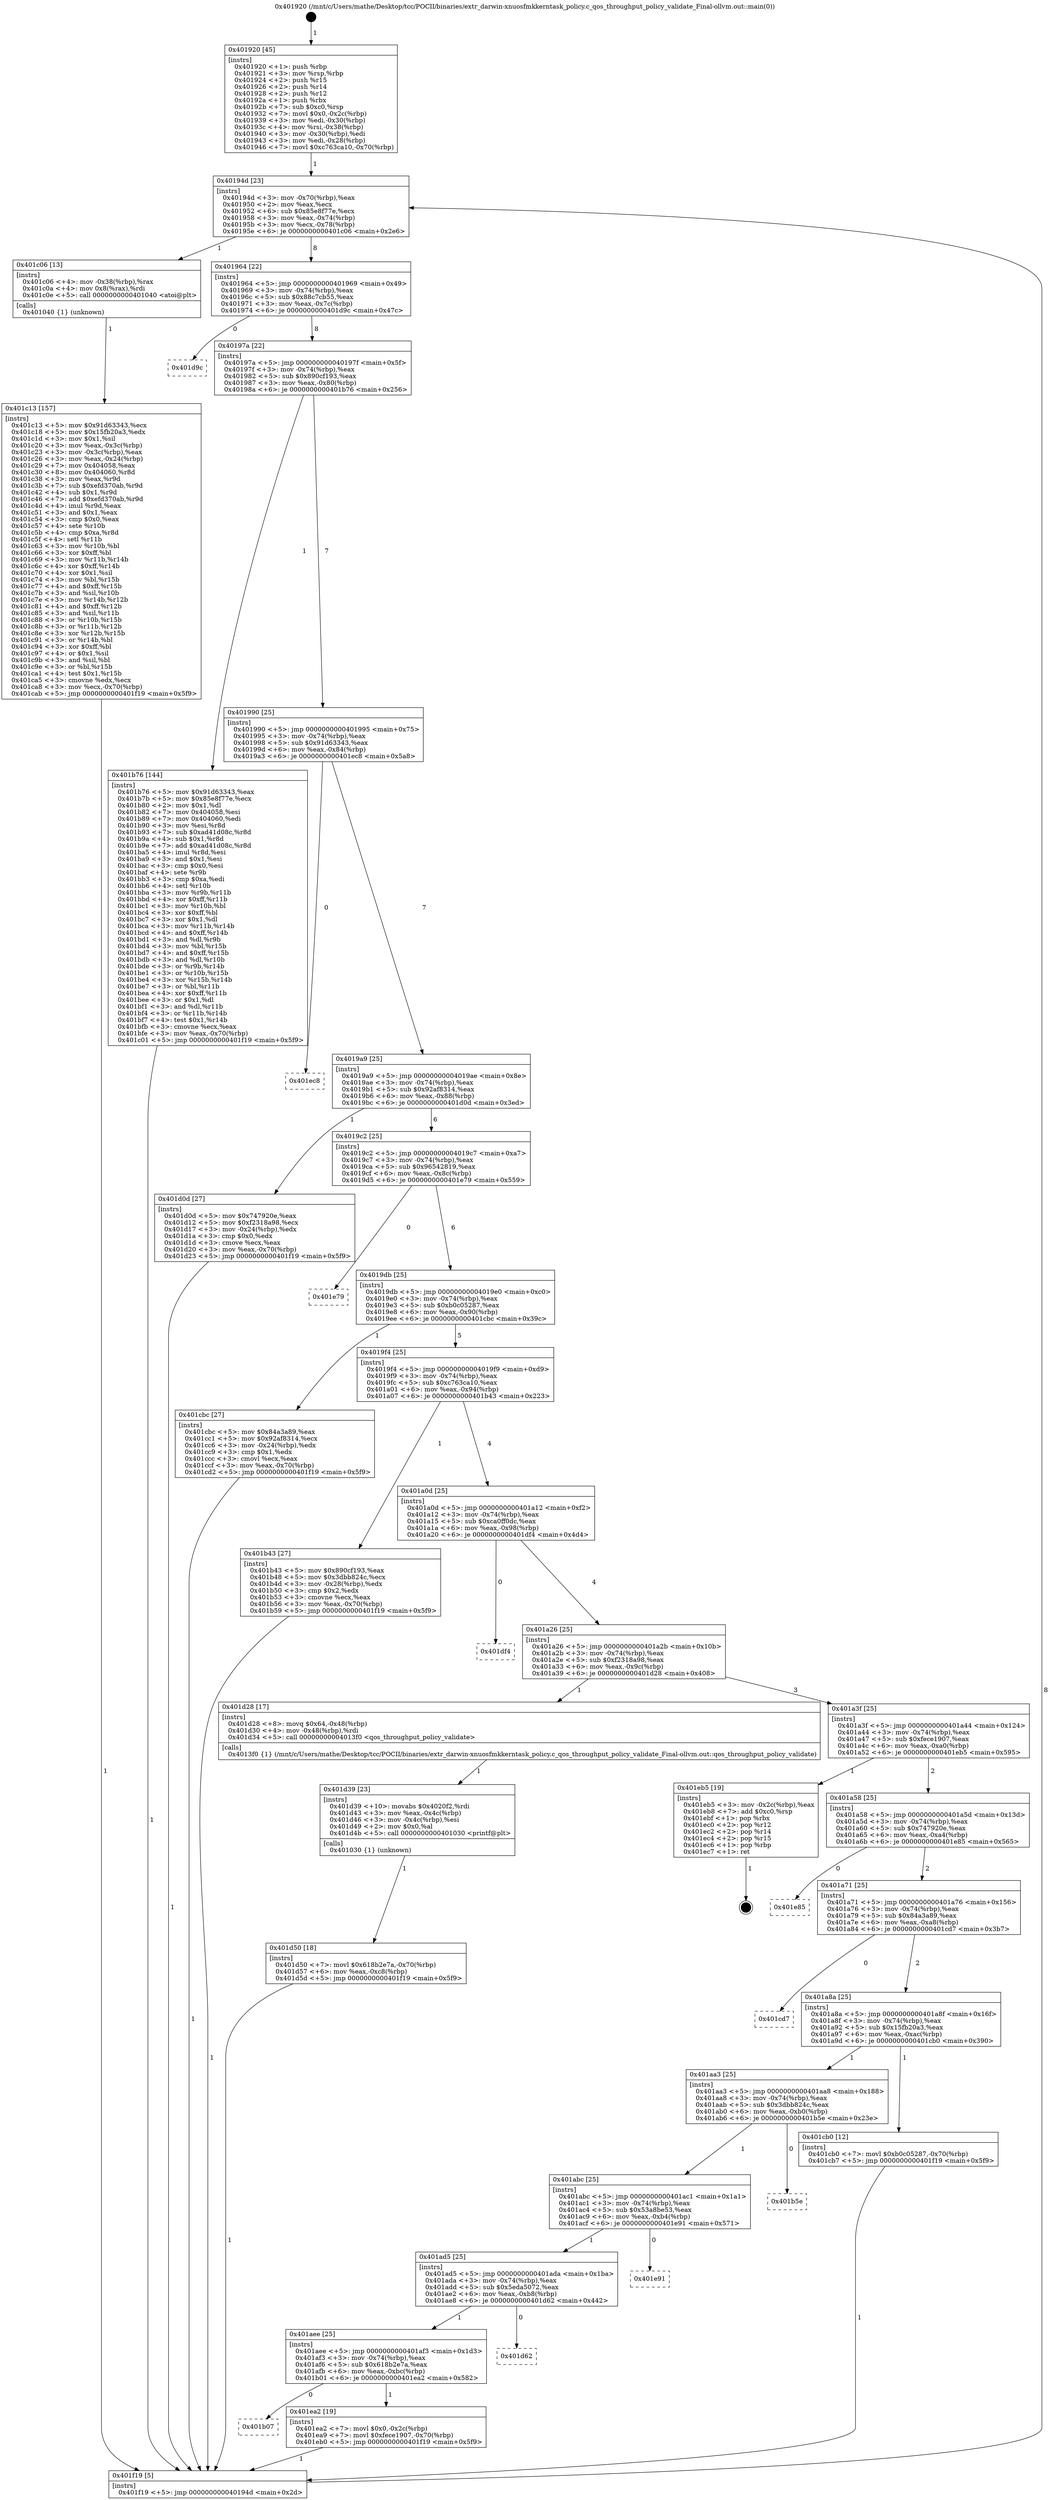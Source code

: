 digraph "0x401920" {
  label = "0x401920 (/mnt/c/Users/mathe/Desktop/tcc/POCII/binaries/extr_darwin-xnuosfmkkerntask_policy.c_qos_throughput_policy_validate_Final-ollvm.out::main(0))"
  labelloc = "t"
  node[shape=record]

  Entry [label="",width=0.3,height=0.3,shape=circle,fillcolor=black,style=filled]
  "0x40194d" [label="{
     0x40194d [23]\l
     | [instrs]\l
     &nbsp;&nbsp;0x40194d \<+3\>: mov -0x70(%rbp),%eax\l
     &nbsp;&nbsp;0x401950 \<+2\>: mov %eax,%ecx\l
     &nbsp;&nbsp;0x401952 \<+6\>: sub $0x85e8f77e,%ecx\l
     &nbsp;&nbsp;0x401958 \<+3\>: mov %eax,-0x74(%rbp)\l
     &nbsp;&nbsp;0x40195b \<+3\>: mov %ecx,-0x78(%rbp)\l
     &nbsp;&nbsp;0x40195e \<+6\>: je 0000000000401c06 \<main+0x2e6\>\l
  }"]
  "0x401c06" [label="{
     0x401c06 [13]\l
     | [instrs]\l
     &nbsp;&nbsp;0x401c06 \<+4\>: mov -0x38(%rbp),%rax\l
     &nbsp;&nbsp;0x401c0a \<+4\>: mov 0x8(%rax),%rdi\l
     &nbsp;&nbsp;0x401c0e \<+5\>: call 0000000000401040 \<atoi@plt\>\l
     | [calls]\l
     &nbsp;&nbsp;0x401040 \{1\} (unknown)\l
  }"]
  "0x401964" [label="{
     0x401964 [22]\l
     | [instrs]\l
     &nbsp;&nbsp;0x401964 \<+5\>: jmp 0000000000401969 \<main+0x49\>\l
     &nbsp;&nbsp;0x401969 \<+3\>: mov -0x74(%rbp),%eax\l
     &nbsp;&nbsp;0x40196c \<+5\>: sub $0x88c7cb55,%eax\l
     &nbsp;&nbsp;0x401971 \<+3\>: mov %eax,-0x7c(%rbp)\l
     &nbsp;&nbsp;0x401974 \<+6\>: je 0000000000401d9c \<main+0x47c\>\l
  }"]
  Exit [label="",width=0.3,height=0.3,shape=circle,fillcolor=black,style=filled,peripheries=2]
  "0x401d9c" [label="{
     0x401d9c\l
  }", style=dashed]
  "0x40197a" [label="{
     0x40197a [22]\l
     | [instrs]\l
     &nbsp;&nbsp;0x40197a \<+5\>: jmp 000000000040197f \<main+0x5f\>\l
     &nbsp;&nbsp;0x40197f \<+3\>: mov -0x74(%rbp),%eax\l
     &nbsp;&nbsp;0x401982 \<+5\>: sub $0x890cf193,%eax\l
     &nbsp;&nbsp;0x401987 \<+3\>: mov %eax,-0x80(%rbp)\l
     &nbsp;&nbsp;0x40198a \<+6\>: je 0000000000401b76 \<main+0x256\>\l
  }"]
  "0x401b07" [label="{
     0x401b07\l
  }", style=dashed]
  "0x401b76" [label="{
     0x401b76 [144]\l
     | [instrs]\l
     &nbsp;&nbsp;0x401b76 \<+5\>: mov $0x91d63343,%eax\l
     &nbsp;&nbsp;0x401b7b \<+5\>: mov $0x85e8f77e,%ecx\l
     &nbsp;&nbsp;0x401b80 \<+2\>: mov $0x1,%dl\l
     &nbsp;&nbsp;0x401b82 \<+7\>: mov 0x404058,%esi\l
     &nbsp;&nbsp;0x401b89 \<+7\>: mov 0x404060,%edi\l
     &nbsp;&nbsp;0x401b90 \<+3\>: mov %esi,%r8d\l
     &nbsp;&nbsp;0x401b93 \<+7\>: sub $0xad41d08c,%r8d\l
     &nbsp;&nbsp;0x401b9a \<+4\>: sub $0x1,%r8d\l
     &nbsp;&nbsp;0x401b9e \<+7\>: add $0xad41d08c,%r8d\l
     &nbsp;&nbsp;0x401ba5 \<+4\>: imul %r8d,%esi\l
     &nbsp;&nbsp;0x401ba9 \<+3\>: and $0x1,%esi\l
     &nbsp;&nbsp;0x401bac \<+3\>: cmp $0x0,%esi\l
     &nbsp;&nbsp;0x401baf \<+4\>: sete %r9b\l
     &nbsp;&nbsp;0x401bb3 \<+3\>: cmp $0xa,%edi\l
     &nbsp;&nbsp;0x401bb6 \<+4\>: setl %r10b\l
     &nbsp;&nbsp;0x401bba \<+3\>: mov %r9b,%r11b\l
     &nbsp;&nbsp;0x401bbd \<+4\>: xor $0xff,%r11b\l
     &nbsp;&nbsp;0x401bc1 \<+3\>: mov %r10b,%bl\l
     &nbsp;&nbsp;0x401bc4 \<+3\>: xor $0xff,%bl\l
     &nbsp;&nbsp;0x401bc7 \<+3\>: xor $0x1,%dl\l
     &nbsp;&nbsp;0x401bca \<+3\>: mov %r11b,%r14b\l
     &nbsp;&nbsp;0x401bcd \<+4\>: and $0xff,%r14b\l
     &nbsp;&nbsp;0x401bd1 \<+3\>: and %dl,%r9b\l
     &nbsp;&nbsp;0x401bd4 \<+3\>: mov %bl,%r15b\l
     &nbsp;&nbsp;0x401bd7 \<+4\>: and $0xff,%r15b\l
     &nbsp;&nbsp;0x401bdb \<+3\>: and %dl,%r10b\l
     &nbsp;&nbsp;0x401bde \<+3\>: or %r9b,%r14b\l
     &nbsp;&nbsp;0x401be1 \<+3\>: or %r10b,%r15b\l
     &nbsp;&nbsp;0x401be4 \<+3\>: xor %r15b,%r14b\l
     &nbsp;&nbsp;0x401be7 \<+3\>: or %bl,%r11b\l
     &nbsp;&nbsp;0x401bea \<+4\>: xor $0xff,%r11b\l
     &nbsp;&nbsp;0x401bee \<+3\>: or $0x1,%dl\l
     &nbsp;&nbsp;0x401bf1 \<+3\>: and %dl,%r11b\l
     &nbsp;&nbsp;0x401bf4 \<+3\>: or %r11b,%r14b\l
     &nbsp;&nbsp;0x401bf7 \<+4\>: test $0x1,%r14b\l
     &nbsp;&nbsp;0x401bfb \<+3\>: cmovne %ecx,%eax\l
     &nbsp;&nbsp;0x401bfe \<+3\>: mov %eax,-0x70(%rbp)\l
     &nbsp;&nbsp;0x401c01 \<+5\>: jmp 0000000000401f19 \<main+0x5f9\>\l
  }"]
  "0x401990" [label="{
     0x401990 [25]\l
     | [instrs]\l
     &nbsp;&nbsp;0x401990 \<+5\>: jmp 0000000000401995 \<main+0x75\>\l
     &nbsp;&nbsp;0x401995 \<+3\>: mov -0x74(%rbp),%eax\l
     &nbsp;&nbsp;0x401998 \<+5\>: sub $0x91d63343,%eax\l
     &nbsp;&nbsp;0x40199d \<+6\>: mov %eax,-0x84(%rbp)\l
     &nbsp;&nbsp;0x4019a3 \<+6\>: je 0000000000401ec8 \<main+0x5a8\>\l
  }"]
  "0x401ea2" [label="{
     0x401ea2 [19]\l
     | [instrs]\l
     &nbsp;&nbsp;0x401ea2 \<+7\>: movl $0x0,-0x2c(%rbp)\l
     &nbsp;&nbsp;0x401ea9 \<+7\>: movl $0xfece1907,-0x70(%rbp)\l
     &nbsp;&nbsp;0x401eb0 \<+5\>: jmp 0000000000401f19 \<main+0x5f9\>\l
  }"]
  "0x401ec8" [label="{
     0x401ec8\l
  }", style=dashed]
  "0x4019a9" [label="{
     0x4019a9 [25]\l
     | [instrs]\l
     &nbsp;&nbsp;0x4019a9 \<+5\>: jmp 00000000004019ae \<main+0x8e\>\l
     &nbsp;&nbsp;0x4019ae \<+3\>: mov -0x74(%rbp),%eax\l
     &nbsp;&nbsp;0x4019b1 \<+5\>: sub $0x92af8314,%eax\l
     &nbsp;&nbsp;0x4019b6 \<+6\>: mov %eax,-0x88(%rbp)\l
     &nbsp;&nbsp;0x4019bc \<+6\>: je 0000000000401d0d \<main+0x3ed\>\l
  }"]
  "0x401aee" [label="{
     0x401aee [25]\l
     | [instrs]\l
     &nbsp;&nbsp;0x401aee \<+5\>: jmp 0000000000401af3 \<main+0x1d3\>\l
     &nbsp;&nbsp;0x401af3 \<+3\>: mov -0x74(%rbp),%eax\l
     &nbsp;&nbsp;0x401af6 \<+5\>: sub $0x618b2e7a,%eax\l
     &nbsp;&nbsp;0x401afb \<+6\>: mov %eax,-0xbc(%rbp)\l
     &nbsp;&nbsp;0x401b01 \<+6\>: je 0000000000401ea2 \<main+0x582\>\l
  }"]
  "0x401d0d" [label="{
     0x401d0d [27]\l
     | [instrs]\l
     &nbsp;&nbsp;0x401d0d \<+5\>: mov $0x747920e,%eax\l
     &nbsp;&nbsp;0x401d12 \<+5\>: mov $0xf2318a98,%ecx\l
     &nbsp;&nbsp;0x401d17 \<+3\>: mov -0x24(%rbp),%edx\l
     &nbsp;&nbsp;0x401d1a \<+3\>: cmp $0x0,%edx\l
     &nbsp;&nbsp;0x401d1d \<+3\>: cmove %ecx,%eax\l
     &nbsp;&nbsp;0x401d20 \<+3\>: mov %eax,-0x70(%rbp)\l
     &nbsp;&nbsp;0x401d23 \<+5\>: jmp 0000000000401f19 \<main+0x5f9\>\l
  }"]
  "0x4019c2" [label="{
     0x4019c2 [25]\l
     | [instrs]\l
     &nbsp;&nbsp;0x4019c2 \<+5\>: jmp 00000000004019c7 \<main+0xa7\>\l
     &nbsp;&nbsp;0x4019c7 \<+3\>: mov -0x74(%rbp),%eax\l
     &nbsp;&nbsp;0x4019ca \<+5\>: sub $0x96542819,%eax\l
     &nbsp;&nbsp;0x4019cf \<+6\>: mov %eax,-0x8c(%rbp)\l
     &nbsp;&nbsp;0x4019d5 \<+6\>: je 0000000000401e79 \<main+0x559\>\l
  }"]
  "0x401d62" [label="{
     0x401d62\l
  }", style=dashed]
  "0x401e79" [label="{
     0x401e79\l
  }", style=dashed]
  "0x4019db" [label="{
     0x4019db [25]\l
     | [instrs]\l
     &nbsp;&nbsp;0x4019db \<+5\>: jmp 00000000004019e0 \<main+0xc0\>\l
     &nbsp;&nbsp;0x4019e0 \<+3\>: mov -0x74(%rbp),%eax\l
     &nbsp;&nbsp;0x4019e3 \<+5\>: sub $0xb0c05287,%eax\l
     &nbsp;&nbsp;0x4019e8 \<+6\>: mov %eax,-0x90(%rbp)\l
     &nbsp;&nbsp;0x4019ee \<+6\>: je 0000000000401cbc \<main+0x39c\>\l
  }"]
  "0x401ad5" [label="{
     0x401ad5 [25]\l
     | [instrs]\l
     &nbsp;&nbsp;0x401ad5 \<+5\>: jmp 0000000000401ada \<main+0x1ba\>\l
     &nbsp;&nbsp;0x401ada \<+3\>: mov -0x74(%rbp),%eax\l
     &nbsp;&nbsp;0x401add \<+5\>: sub $0x5eda5072,%eax\l
     &nbsp;&nbsp;0x401ae2 \<+6\>: mov %eax,-0xb8(%rbp)\l
     &nbsp;&nbsp;0x401ae8 \<+6\>: je 0000000000401d62 \<main+0x442\>\l
  }"]
  "0x401cbc" [label="{
     0x401cbc [27]\l
     | [instrs]\l
     &nbsp;&nbsp;0x401cbc \<+5\>: mov $0x84a3a89,%eax\l
     &nbsp;&nbsp;0x401cc1 \<+5\>: mov $0x92af8314,%ecx\l
     &nbsp;&nbsp;0x401cc6 \<+3\>: mov -0x24(%rbp),%edx\l
     &nbsp;&nbsp;0x401cc9 \<+3\>: cmp $0x1,%edx\l
     &nbsp;&nbsp;0x401ccc \<+3\>: cmovl %ecx,%eax\l
     &nbsp;&nbsp;0x401ccf \<+3\>: mov %eax,-0x70(%rbp)\l
     &nbsp;&nbsp;0x401cd2 \<+5\>: jmp 0000000000401f19 \<main+0x5f9\>\l
  }"]
  "0x4019f4" [label="{
     0x4019f4 [25]\l
     | [instrs]\l
     &nbsp;&nbsp;0x4019f4 \<+5\>: jmp 00000000004019f9 \<main+0xd9\>\l
     &nbsp;&nbsp;0x4019f9 \<+3\>: mov -0x74(%rbp),%eax\l
     &nbsp;&nbsp;0x4019fc \<+5\>: sub $0xc763ca10,%eax\l
     &nbsp;&nbsp;0x401a01 \<+6\>: mov %eax,-0x94(%rbp)\l
     &nbsp;&nbsp;0x401a07 \<+6\>: je 0000000000401b43 \<main+0x223\>\l
  }"]
  "0x401e91" [label="{
     0x401e91\l
  }", style=dashed]
  "0x401b43" [label="{
     0x401b43 [27]\l
     | [instrs]\l
     &nbsp;&nbsp;0x401b43 \<+5\>: mov $0x890cf193,%eax\l
     &nbsp;&nbsp;0x401b48 \<+5\>: mov $0x3dbb824c,%ecx\l
     &nbsp;&nbsp;0x401b4d \<+3\>: mov -0x28(%rbp),%edx\l
     &nbsp;&nbsp;0x401b50 \<+3\>: cmp $0x2,%edx\l
     &nbsp;&nbsp;0x401b53 \<+3\>: cmovne %ecx,%eax\l
     &nbsp;&nbsp;0x401b56 \<+3\>: mov %eax,-0x70(%rbp)\l
     &nbsp;&nbsp;0x401b59 \<+5\>: jmp 0000000000401f19 \<main+0x5f9\>\l
  }"]
  "0x401a0d" [label="{
     0x401a0d [25]\l
     | [instrs]\l
     &nbsp;&nbsp;0x401a0d \<+5\>: jmp 0000000000401a12 \<main+0xf2\>\l
     &nbsp;&nbsp;0x401a12 \<+3\>: mov -0x74(%rbp),%eax\l
     &nbsp;&nbsp;0x401a15 \<+5\>: sub $0xca0ff0dc,%eax\l
     &nbsp;&nbsp;0x401a1a \<+6\>: mov %eax,-0x98(%rbp)\l
     &nbsp;&nbsp;0x401a20 \<+6\>: je 0000000000401df4 \<main+0x4d4\>\l
  }"]
  "0x401f19" [label="{
     0x401f19 [5]\l
     | [instrs]\l
     &nbsp;&nbsp;0x401f19 \<+5\>: jmp 000000000040194d \<main+0x2d\>\l
  }"]
  "0x401920" [label="{
     0x401920 [45]\l
     | [instrs]\l
     &nbsp;&nbsp;0x401920 \<+1\>: push %rbp\l
     &nbsp;&nbsp;0x401921 \<+3\>: mov %rsp,%rbp\l
     &nbsp;&nbsp;0x401924 \<+2\>: push %r15\l
     &nbsp;&nbsp;0x401926 \<+2\>: push %r14\l
     &nbsp;&nbsp;0x401928 \<+2\>: push %r12\l
     &nbsp;&nbsp;0x40192a \<+1\>: push %rbx\l
     &nbsp;&nbsp;0x40192b \<+7\>: sub $0xc0,%rsp\l
     &nbsp;&nbsp;0x401932 \<+7\>: movl $0x0,-0x2c(%rbp)\l
     &nbsp;&nbsp;0x401939 \<+3\>: mov %edi,-0x30(%rbp)\l
     &nbsp;&nbsp;0x40193c \<+4\>: mov %rsi,-0x38(%rbp)\l
     &nbsp;&nbsp;0x401940 \<+3\>: mov -0x30(%rbp),%edi\l
     &nbsp;&nbsp;0x401943 \<+3\>: mov %edi,-0x28(%rbp)\l
     &nbsp;&nbsp;0x401946 \<+7\>: movl $0xc763ca10,-0x70(%rbp)\l
  }"]
  "0x401c13" [label="{
     0x401c13 [157]\l
     | [instrs]\l
     &nbsp;&nbsp;0x401c13 \<+5\>: mov $0x91d63343,%ecx\l
     &nbsp;&nbsp;0x401c18 \<+5\>: mov $0x15fb20a3,%edx\l
     &nbsp;&nbsp;0x401c1d \<+3\>: mov $0x1,%sil\l
     &nbsp;&nbsp;0x401c20 \<+3\>: mov %eax,-0x3c(%rbp)\l
     &nbsp;&nbsp;0x401c23 \<+3\>: mov -0x3c(%rbp),%eax\l
     &nbsp;&nbsp;0x401c26 \<+3\>: mov %eax,-0x24(%rbp)\l
     &nbsp;&nbsp;0x401c29 \<+7\>: mov 0x404058,%eax\l
     &nbsp;&nbsp;0x401c30 \<+8\>: mov 0x404060,%r8d\l
     &nbsp;&nbsp;0x401c38 \<+3\>: mov %eax,%r9d\l
     &nbsp;&nbsp;0x401c3b \<+7\>: sub $0xefd370ab,%r9d\l
     &nbsp;&nbsp;0x401c42 \<+4\>: sub $0x1,%r9d\l
     &nbsp;&nbsp;0x401c46 \<+7\>: add $0xefd370ab,%r9d\l
     &nbsp;&nbsp;0x401c4d \<+4\>: imul %r9d,%eax\l
     &nbsp;&nbsp;0x401c51 \<+3\>: and $0x1,%eax\l
     &nbsp;&nbsp;0x401c54 \<+3\>: cmp $0x0,%eax\l
     &nbsp;&nbsp;0x401c57 \<+4\>: sete %r10b\l
     &nbsp;&nbsp;0x401c5b \<+4\>: cmp $0xa,%r8d\l
     &nbsp;&nbsp;0x401c5f \<+4\>: setl %r11b\l
     &nbsp;&nbsp;0x401c63 \<+3\>: mov %r10b,%bl\l
     &nbsp;&nbsp;0x401c66 \<+3\>: xor $0xff,%bl\l
     &nbsp;&nbsp;0x401c69 \<+3\>: mov %r11b,%r14b\l
     &nbsp;&nbsp;0x401c6c \<+4\>: xor $0xff,%r14b\l
     &nbsp;&nbsp;0x401c70 \<+4\>: xor $0x1,%sil\l
     &nbsp;&nbsp;0x401c74 \<+3\>: mov %bl,%r15b\l
     &nbsp;&nbsp;0x401c77 \<+4\>: and $0xff,%r15b\l
     &nbsp;&nbsp;0x401c7b \<+3\>: and %sil,%r10b\l
     &nbsp;&nbsp;0x401c7e \<+3\>: mov %r14b,%r12b\l
     &nbsp;&nbsp;0x401c81 \<+4\>: and $0xff,%r12b\l
     &nbsp;&nbsp;0x401c85 \<+3\>: and %sil,%r11b\l
     &nbsp;&nbsp;0x401c88 \<+3\>: or %r10b,%r15b\l
     &nbsp;&nbsp;0x401c8b \<+3\>: or %r11b,%r12b\l
     &nbsp;&nbsp;0x401c8e \<+3\>: xor %r12b,%r15b\l
     &nbsp;&nbsp;0x401c91 \<+3\>: or %r14b,%bl\l
     &nbsp;&nbsp;0x401c94 \<+3\>: xor $0xff,%bl\l
     &nbsp;&nbsp;0x401c97 \<+4\>: or $0x1,%sil\l
     &nbsp;&nbsp;0x401c9b \<+3\>: and %sil,%bl\l
     &nbsp;&nbsp;0x401c9e \<+3\>: or %bl,%r15b\l
     &nbsp;&nbsp;0x401ca1 \<+4\>: test $0x1,%r15b\l
     &nbsp;&nbsp;0x401ca5 \<+3\>: cmovne %edx,%ecx\l
     &nbsp;&nbsp;0x401ca8 \<+3\>: mov %ecx,-0x70(%rbp)\l
     &nbsp;&nbsp;0x401cab \<+5\>: jmp 0000000000401f19 \<main+0x5f9\>\l
  }"]
  "0x401abc" [label="{
     0x401abc [25]\l
     | [instrs]\l
     &nbsp;&nbsp;0x401abc \<+5\>: jmp 0000000000401ac1 \<main+0x1a1\>\l
     &nbsp;&nbsp;0x401ac1 \<+3\>: mov -0x74(%rbp),%eax\l
     &nbsp;&nbsp;0x401ac4 \<+5\>: sub $0x53a8be53,%eax\l
     &nbsp;&nbsp;0x401ac9 \<+6\>: mov %eax,-0xb4(%rbp)\l
     &nbsp;&nbsp;0x401acf \<+6\>: je 0000000000401e91 \<main+0x571\>\l
  }"]
  "0x401df4" [label="{
     0x401df4\l
  }", style=dashed]
  "0x401a26" [label="{
     0x401a26 [25]\l
     | [instrs]\l
     &nbsp;&nbsp;0x401a26 \<+5\>: jmp 0000000000401a2b \<main+0x10b\>\l
     &nbsp;&nbsp;0x401a2b \<+3\>: mov -0x74(%rbp),%eax\l
     &nbsp;&nbsp;0x401a2e \<+5\>: sub $0xf2318a98,%eax\l
     &nbsp;&nbsp;0x401a33 \<+6\>: mov %eax,-0x9c(%rbp)\l
     &nbsp;&nbsp;0x401a39 \<+6\>: je 0000000000401d28 \<main+0x408\>\l
  }"]
  "0x401b5e" [label="{
     0x401b5e\l
  }", style=dashed]
  "0x401d28" [label="{
     0x401d28 [17]\l
     | [instrs]\l
     &nbsp;&nbsp;0x401d28 \<+8\>: movq $0x64,-0x48(%rbp)\l
     &nbsp;&nbsp;0x401d30 \<+4\>: mov -0x48(%rbp),%rdi\l
     &nbsp;&nbsp;0x401d34 \<+5\>: call 00000000004013f0 \<qos_throughput_policy_validate\>\l
     | [calls]\l
     &nbsp;&nbsp;0x4013f0 \{1\} (/mnt/c/Users/mathe/Desktop/tcc/POCII/binaries/extr_darwin-xnuosfmkkerntask_policy.c_qos_throughput_policy_validate_Final-ollvm.out::qos_throughput_policy_validate)\l
  }"]
  "0x401a3f" [label="{
     0x401a3f [25]\l
     | [instrs]\l
     &nbsp;&nbsp;0x401a3f \<+5\>: jmp 0000000000401a44 \<main+0x124\>\l
     &nbsp;&nbsp;0x401a44 \<+3\>: mov -0x74(%rbp),%eax\l
     &nbsp;&nbsp;0x401a47 \<+5\>: sub $0xfece1907,%eax\l
     &nbsp;&nbsp;0x401a4c \<+6\>: mov %eax,-0xa0(%rbp)\l
     &nbsp;&nbsp;0x401a52 \<+6\>: je 0000000000401eb5 \<main+0x595\>\l
  }"]
  "0x401d50" [label="{
     0x401d50 [18]\l
     | [instrs]\l
     &nbsp;&nbsp;0x401d50 \<+7\>: movl $0x618b2e7a,-0x70(%rbp)\l
     &nbsp;&nbsp;0x401d57 \<+6\>: mov %eax,-0xc8(%rbp)\l
     &nbsp;&nbsp;0x401d5d \<+5\>: jmp 0000000000401f19 \<main+0x5f9\>\l
  }"]
  "0x401eb5" [label="{
     0x401eb5 [19]\l
     | [instrs]\l
     &nbsp;&nbsp;0x401eb5 \<+3\>: mov -0x2c(%rbp),%eax\l
     &nbsp;&nbsp;0x401eb8 \<+7\>: add $0xc0,%rsp\l
     &nbsp;&nbsp;0x401ebf \<+1\>: pop %rbx\l
     &nbsp;&nbsp;0x401ec0 \<+2\>: pop %r12\l
     &nbsp;&nbsp;0x401ec2 \<+2\>: pop %r14\l
     &nbsp;&nbsp;0x401ec4 \<+2\>: pop %r15\l
     &nbsp;&nbsp;0x401ec6 \<+1\>: pop %rbp\l
     &nbsp;&nbsp;0x401ec7 \<+1\>: ret\l
  }"]
  "0x401a58" [label="{
     0x401a58 [25]\l
     | [instrs]\l
     &nbsp;&nbsp;0x401a58 \<+5\>: jmp 0000000000401a5d \<main+0x13d\>\l
     &nbsp;&nbsp;0x401a5d \<+3\>: mov -0x74(%rbp),%eax\l
     &nbsp;&nbsp;0x401a60 \<+5\>: sub $0x747920e,%eax\l
     &nbsp;&nbsp;0x401a65 \<+6\>: mov %eax,-0xa4(%rbp)\l
     &nbsp;&nbsp;0x401a6b \<+6\>: je 0000000000401e85 \<main+0x565\>\l
  }"]
  "0x401d39" [label="{
     0x401d39 [23]\l
     | [instrs]\l
     &nbsp;&nbsp;0x401d39 \<+10\>: movabs $0x4020f2,%rdi\l
     &nbsp;&nbsp;0x401d43 \<+3\>: mov %eax,-0x4c(%rbp)\l
     &nbsp;&nbsp;0x401d46 \<+3\>: mov -0x4c(%rbp),%esi\l
     &nbsp;&nbsp;0x401d49 \<+2\>: mov $0x0,%al\l
     &nbsp;&nbsp;0x401d4b \<+5\>: call 0000000000401030 \<printf@plt\>\l
     | [calls]\l
     &nbsp;&nbsp;0x401030 \{1\} (unknown)\l
  }"]
  "0x401e85" [label="{
     0x401e85\l
  }", style=dashed]
  "0x401a71" [label="{
     0x401a71 [25]\l
     | [instrs]\l
     &nbsp;&nbsp;0x401a71 \<+5\>: jmp 0000000000401a76 \<main+0x156\>\l
     &nbsp;&nbsp;0x401a76 \<+3\>: mov -0x74(%rbp),%eax\l
     &nbsp;&nbsp;0x401a79 \<+5\>: sub $0x84a3a89,%eax\l
     &nbsp;&nbsp;0x401a7e \<+6\>: mov %eax,-0xa8(%rbp)\l
     &nbsp;&nbsp;0x401a84 \<+6\>: je 0000000000401cd7 \<main+0x3b7\>\l
  }"]
  "0x401aa3" [label="{
     0x401aa3 [25]\l
     | [instrs]\l
     &nbsp;&nbsp;0x401aa3 \<+5\>: jmp 0000000000401aa8 \<main+0x188\>\l
     &nbsp;&nbsp;0x401aa8 \<+3\>: mov -0x74(%rbp),%eax\l
     &nbsp;&nbsp;0x401aab \<+5\>: sub $0x3dbb824c,%eax\l
     &nbsp;&nbsp;0x401ab0 \<+6\>: mov %eax,-0xb0(%rbp)\l
     &nbsp;&nbsp;0x401ab6 \<+6\>: je 0000000000401b5e \<main+0x23e\>\l
  }"]
  "0x401cd7" [label="{
     0x401cd7\l
  }", style=dashed]
  "0x401a8a" [label="{
     0x401a8a [25]\l
     | [instrs]\l
     &nbsp;&nbsp;0x401a8a \<+5\>: jmp 0000000000401a8f \<main+0x16f\>\l
     &nbsp;&nbsp;0x401a8f \<+3\>: mov -0x74(%rbp),%eax\l
     &nbsp;&nbsp;0x401a92 \<+5\>: sub $0x15fb20a3,%eax\l
     &nbsp;&nbsp;0x401a97 \<+6\>: mov %eax,-0xac(%rbp)\l
     &nbsp;&nbsp;0x401a9d \<+6\>: je 0000000000401cb0 \<main+0x390\>\l
  }"]
  "0x401cb0" [label="{
     0x401cb0 [12]\l
     | [instrs]\l
     &nbsp;&nbsp;0x401cb0 \<+7\>: movl $0xb0c05287,-0x70(%rbp)\l
     &nbsp;&nbsp;0x401cb7 \<+5\>: jmp 0000000000401f19 \<main+0x5f9\>\l
  }"]
  Entry -> "0x401920" [label=" 1"]
  "0x40194d" -> "0x401c06" [label=" 1"]
  "0x40194d" -> "0x401964" [label=" 8"]
  "0x401eb5" -> Exit [label=" 1"]
  "0x401964" -> "0x401d9c" [label=" 0"]
  "0x401964" -> "0x40197a" [label=" 8"]
  "0x401ea2" -> "0x401f19" [label=" 1"]
  "0x40197a" -> "0x401b76" [label=" 1"]
  "0x40197a" -> "0x401990" [label=" 7"]
  "0x401aee" -> "0x401b07" [label=" 0"]
  "0x401990" -> "0x401ec8" [label=" 0"]
  "0x401990" -> "0x4019a9" [label=" 7"]
  "0x401aee" -> "0x401ea2" [label=" 1"]
  "0x4019a9" -> "0x401d0d" [label=" 1"]
  "0x4019a9" -> "0x4019c2" [label=" 6"]
  "0x401ad5" -> "0x401aee" [label=" 1"]
  "0x4019c2" -> "0x401e79" [label=" 0"]
  "0x4019c2" -> "0x4019db" [label=" 6"]
  "0x401ad5" -> "0x401d62" [label=" 0"]
  "0x4019db" -> "0x401cbc" [label=" 1"]
  "0x4019db" -> "0x4019f4" [label=" 5"]
  "0x401abc" -> "0x401ad5" [label=" 1"]
  "0x4019f4" -> "0x401b43" [label=" 1"]
  "0x4019f4" -> "0x401a0d" [label=" 4"]
  "0x401b43" -> "0x401f19" [label=" 1"]
  "0x401920" -> "0x40194d" [label=" 1"]
  "0x401f19" -> "0x40194d" [label=" 8"]
  "0x401b76" -> "0x401f19" [label=" 1"]
  "0x401c06" -> "0x401c13" [label=" 1"]
  "0x401c13" -> "0x401f19" [label=" 1"]
  "0x401abc" -> "0x401e91" [label=" 0"]
  "0x401a0d" -> "0x401df4" [label=" 0"]
  "0x401a0d" -> "0x401a26" [label=" 4"]
  "0x401aa3" -> "0x401abc" [label=" 1"]
  "0x401a26" -> "0x401d28" [label=" 1"]
  "0x401a26" -> "0x401a3f" [label=" 3"]
  "0x401aa3" -> "0x401b5e" [label=" 0"]
  "0x401a3f" -> "0x401eb5" [label=" 1"]
  "0x401a3f" -> "0x401a58" [label=" 2"]
  "0x401d50" -> "0x401f19" [label=" 1"]
  "0x401a58" -> "0x401e85" [label=" 0"]
  "0x401a58" -> "0x401a71" [label=" 2"]
  "0x401d39" -> "0x401d50" [label=" 1"]
  "0x401a71" -> "0x401cd7" [label=" 0"]
  "0x401a71" -> "0x401a8a" [label=" 2"]
  "0x401d28" -> "0x401d39" [label=" 1"]
  "0x401a8a" -> "0x401cb0" [label=" 1"]
  "0x401a8a" -> "0x401aa3" [label=" 1"]
  "0x401cb0" -> "0x401f19" [label=" 1"]
  "0x401cbc" -> "0x401f19" [label=" 1"]
  "0x401d0d" -> "0x401f19" [label=" 1"]
}
